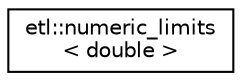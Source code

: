 digraph "Graphical Class Hierarchy"
{
  edge [fontname="Helvetica",fontsize="10",labelfontname="Helvetica",labelfontsize="10"];
  node [fontname="Helvetica",fontsize="10",shape=record];
  rankdir="LR";
  Node0 [label="etl::numeric_limits\l\< double \>",height=0.2,width=0.4,color="black", fillcolor="white", style="filled",URL="$classetl_1_1numeric__limits_3_01double_01_4.html"];
}
